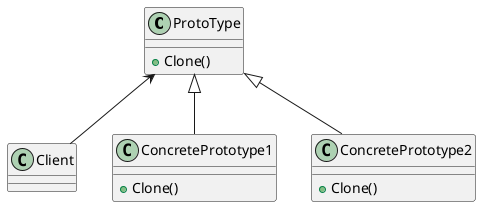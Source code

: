 @startuml

class ProtoType{
+Clone()
}

class Client

class ConcretePrototype1{
+Clone()
}
class ConcretePrototype2{
+Clone()
}

ProtoType <-- Client
ProtoType <|-- ConcretePrototype1
ProtoType <|-- ConcretePrototype2
@enduml